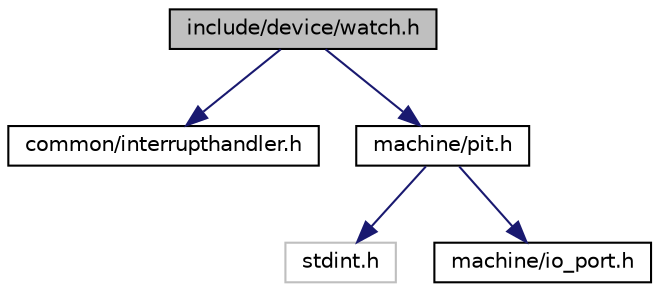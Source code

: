 digraph "include/device/watch.h"
{
  bgcolor="transparent";
  edge [fontname="Helvetica",fontsize="10",labelfontname="Helvetica",labelfontsize="10"];
  node [fontname="Helvetica",fontsize="10",shape=record];
  Node1 [label="include/device/watch.h",height=0.2,width=0.4,color="black", fillcolor="grey75", style="filled", fontcolor="black"];
  Node1 -> Node2 [color="midnightblue",fontsize="10",style="solid",fontname="Helvetica"];
  Node2 [label="common/interrupthandler.h",height=0.2,width=0.4,color="black",URL="$interrupthandler_8h.html"];
  Node1 -> Node3 [color="midnightblue",fontsize="10",style="solid",fontname="Helvetica"];
  Node3 [label="machine/pit.h",height=0.2,width=0.4,color="black",URL="$pit_8h.html"];
  Node3 -> Node4 [color="midnightblue",fontsize="10",style="solid",fontname="Helvetica"];
  Node4 [label="stdint.h",height=0.2,width=0.4,color="grey75"];
  Node3 -> Node5 [color="midnightblue",fontsize="10",style="solid",fontname="Helvetica"];
  Node5 [label="machine/io_port.h",height=0.2,width=0.4,color="black",URL="$io__port_8h.html"];
}
